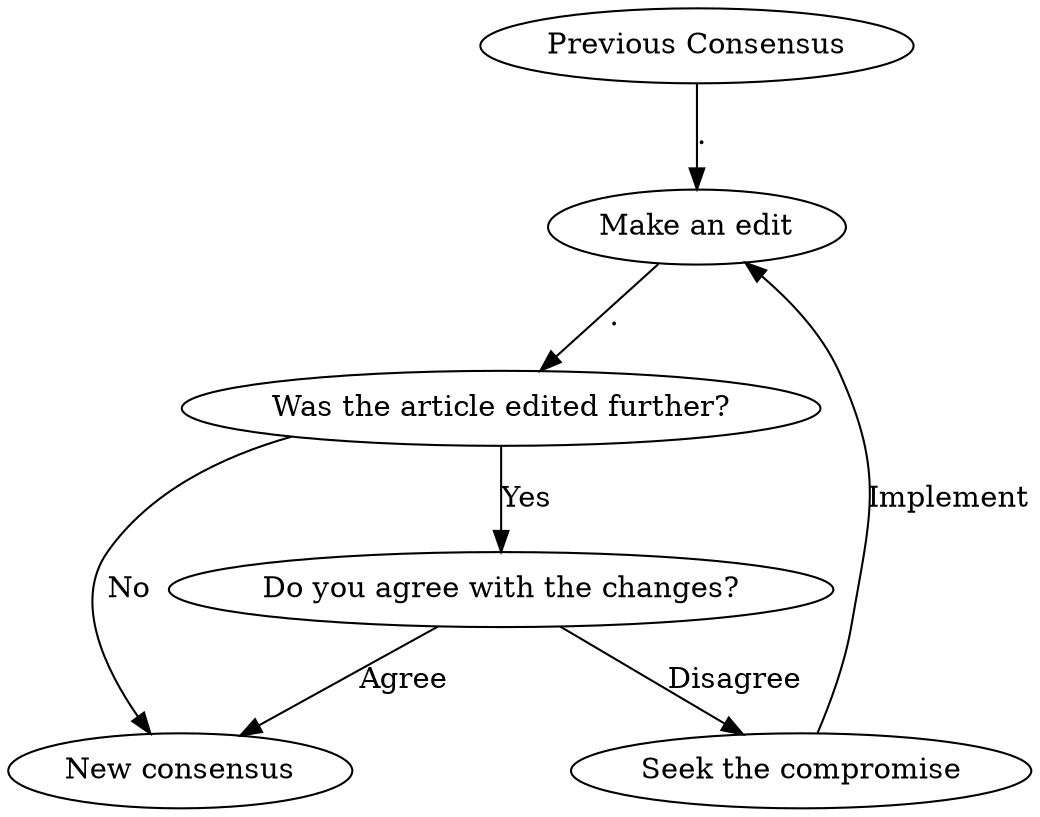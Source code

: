 digraph G {
    "7fc85712-afe6-4371-b3ce-3b0683b8c56f" [label="Previous Consensus"];
    "5140c1fe-1a33-48ae-aeb0-1bb90385b6c2" [label="Make an edit"];
    "259d699f-c18e-4597-80a4-76c02ad677e1" [label="Seek the compromise"];
    "fd6863dd-b978-4b09-a763-a7ee3376200d" [label="Was the article edited further?"];
    "473b5fea-d7d1-4cca-98ef-8b8a1b263147" [label="Do you agree with the changes?"];
    "3fc1b6e8-00f6-4029-9a47-8a5826cded50" [label="New consensus"];

    "7fc85712-afe6-4371-b3ce-3b0683b8c56f" -> "5140c1fe-1a33-48ae-aeb0-1bb90385b6c2" [label="."];
    "259d699f-c18e-4597-80a4-76c02ad677e1" -> "5140c1fe-1a33-48ae-aeb0-1bb90385b6c2" [label="Implement"];
    "5140c1fe-1a33-48ae-aeb0-1bb90385b6c2" -> "fd6863dd-b978-4b09-a763-a7ee3376200d" [label="."];
    "fd6863dd-b978-4b09-a763-a7ee3376200d" -> "473b5fea-d7d1-4cca-98ef-8b8a1b263147" [label="Yes"];
    "fd6863dd-b978-4b09-a763-a7ee3376200d" -> "3fc1b6e8-00f6-4029-9a47-8a5826cded50" [label="No"];
    "473b5fea-d7d1-4cca-98ef-8b8a1b263147" -> "259d699f-c18e-4597-80a4-76c02ad677e1" [label="Disagree"];
    "473b5fea-d7d1-4cca-98ef-8b8a1b263147" -> "3fc1b6e8-00f6-4029-9a47-8a5826cded50" [label="Agree"];
}